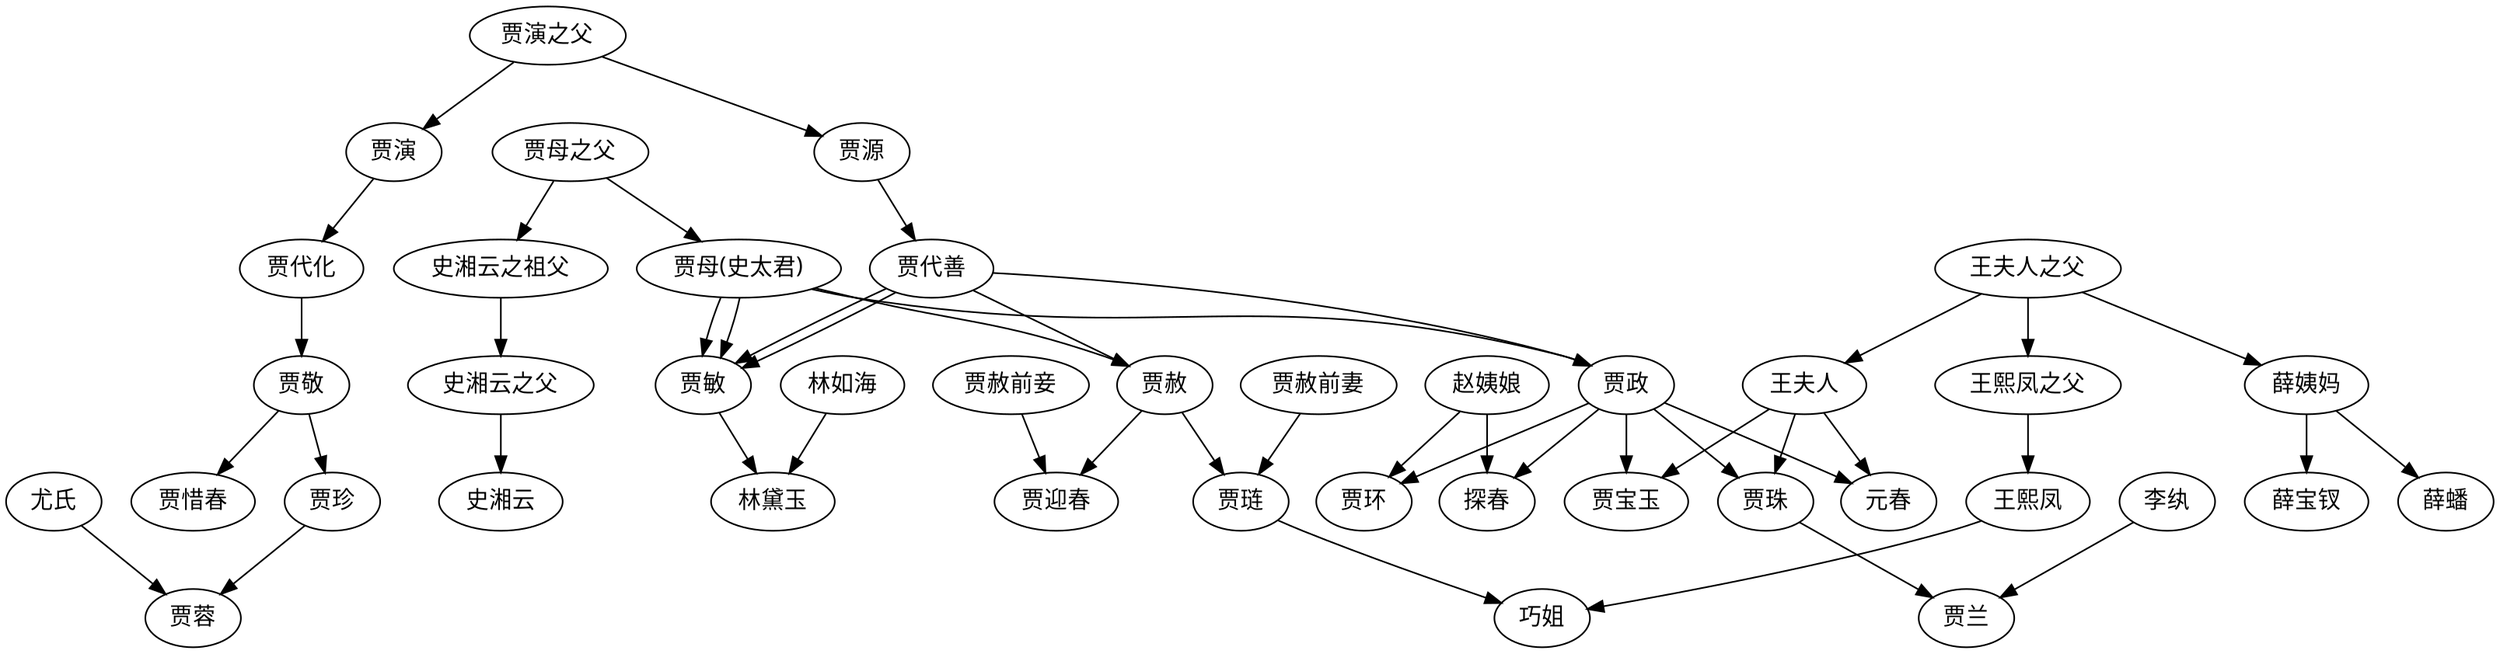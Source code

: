 digraph Tree{
    node [shepe=box,fontname="Microsoft Yahei"];
    贾演之父->贾演->贾代化
    贾演之父->贾源 
    贾源->贾代善; 
    贾代化->贾敬;
    贾母[label="贾母(史太君)"]  
    {贾母 贾代善}->{贾政 贾赦 贾敏};
    贾敬->贾珍;
    贾赦->贾琏;
    贾珍->贾蓉;
    贾珠->贾兰;
    王熙凤->巧姐;
    {王夫人 贾政}->{贾宝玉 元春 贾珠};
    李纨->贾兰;
    贾赦->贾迎春;
    贾敬->贾惜春;
    尤氏->贾蓉; 
    王夫人之父->薛姨妈
    薛姨妈->薛宝钗
    贾敏->林黛玉
    贾母->贾敏
    贾代善->贾敏
    林如海->林黛玉
    薛姨妈->薛蟠
    贾赦前妻->贾琏
    贾琏->巧姐
    贾赦前妾->贾迎春
    {贾政 赵姨娘}->{探春 贾环}
    贾母之父->贾母
    贾母之父->史湘云之祖父
    史湘云之祖父->史湘云之父
    史湘云之父->史湘云
    王夫人之父->王夫人
    王夫人之父->王熙凤之父
    王熙凤之父->王熙凤
}